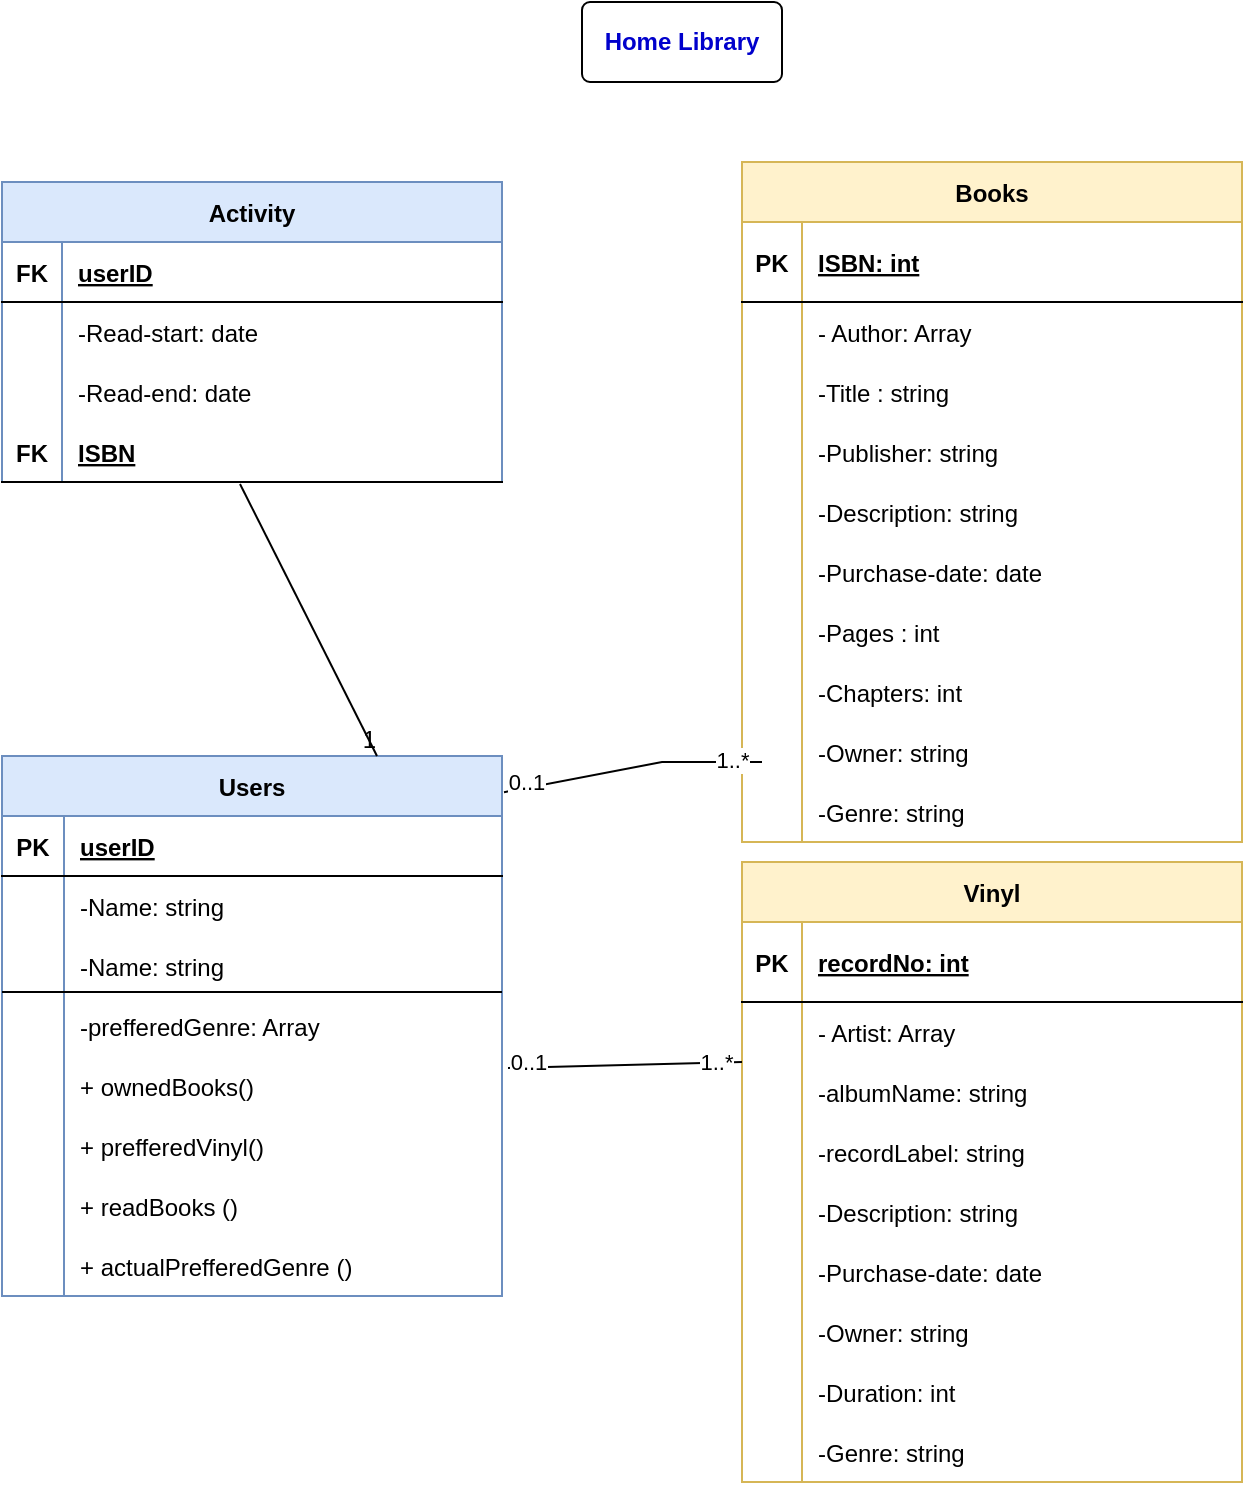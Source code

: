 <mxfile version="14.5.10" type="github">
  <diagram id="R2lEEEUBdFMjLlhIrx00" name="Page-1">
    <mxGraphModel dx="1108" dy="393" grid="1" gridSize="10" guides="1" tooltips="1" connect="1" arrows="1" fold="1" page="1" pageScale="1" pageWidth="850" pageHeight="1100" math="0" shadow="0" extFonts="Permanent Marker^https://fonts.googleapis.com/css?family=Permanent+Marker">
      <root>
        <mxCell id="0" />
        <mxCell id="1" parent="0" />
        <mxCell id="C-vyLk0tnHw3VtMMgP7b-2" value="Books" style="shape=table;startSize=30;container=1;collapsible=1;childLayout=tableLayout;fixedRows=1;rowLines=0;fontStyle=1;align=center;resizeLast=1;fillColor=#fff2cc;strokeColor=#d6b656;" parent="1" vertex="1">
          <mxGeometry x="450" y="120" width="250" height="340" as="geometry" />
        </mxCell>
        <mxCell id="C-vyLk0tnHw3VtMMgP7b-3" value="" style="shape=partialRectangle;collapsible=0;dropTarget=0;pointerEvents=0;fillColor=none;points=[[0,0.5],[1,0.5]];portConstraint=eastwest;top=0;left=0;right=0;bottom=1;" parent="C-vyLk0tnHw3VtMMgP7b-2" vertex="1">
          <mxGeometry y="30" width="250" height="40" as="geometry" />
        </mxCell>
        <mxCell id="C-vyLk0tnHw3VtMMgP7b-4" value="PK" style="shape=partialRectangle;overflow=hidden;connectable=0;fillColor=none;top=0;left=0;bottom=0;right=0;fontStyle=1;" parent="C-vyLk0tnHw3VtMMgP7b-3" vertex="1">
          <mxGeometry width="30" height="40" as="geometry" />
        </mxCell>
        <mxCell id="C-vyLk0tnHw3VtMMgP7b-5" value="ISBN: int" style="shape=partialRectangle;overflow=hidden;connectable=0;fillColor=none;top=0;left=0;bottom=0;right=0;align=left;spacingLeft=6;fontStyle=5;" parent="C-vyLk0tnHw3VtMMgP7b-3" vertex="1">
          <mxGeometry x="30" width="220" height="40" as="geometry" />
        </mxCell>
        <mxCell id="C-vyLk0tnHw3VtMMgP7b-6" value="" style="shape=partialRectangle;collapsible=0;dropTarget=0;pointerEvents=0;fillColor=none;points=[[0,0.5],[1,0.5]];portConstraint=eastwest;top=0;left=0;right=0;bottom=0;" parent="C-vyLk0tnHw3VtMMgP7b-2" vertex="1">
          <mxGeometry y="70" width="250" height="30" as="geometry" />
        </mxCell>
        <mxCell id="C-vyLk0tnHw3VtMMgP7b-7" value="" style="shape=partialRectangle;overflow=hidden;connectable=0;fillColor=none;top=0;left=0;bottom=0;right=0;" parent="C-vyLk0tnHw3VtMMgP7b-6" vertex="1">
          <mxGeometry width="30" height="30" as="geometry" />
        </mxCell>
        <mxCell id="C-vyLk0tnHw3VtMMgP7b-8" value="- Author: Array " style="shape=partialRectangle;overflow=hidden;connectable=0;fillColor=none;top=0;left=0;bottom=0;right=0;align=left;spacingLeft=6;" parent="C-vyLk0tnHw3VtMMgP7b-6" vertex="1">
          <mxGeometry x="30" width="220" height="30" as="geometry" />
        </mxCell>
        <mxCell id="C-vyLk0tnHw3VtMMgP7b-9" value="" style="shape=partialRectangle;collapsible=0;dropTarget=0;pointerEvents=0;fillColor=none;points=[[0,0.5],[1,0.5]];portConstraint=eastwest;top=0;left=0;right=0;bottom=0;" parent="C-vyLk0tnHw3VtMMgP7b-2" vertex="1">
          <mxGeometry y="100" width="250" height="30" as="geometry" />
        </mxCell>
        <mxCell id="C-vyLk0tnHw3VtMMgP7b-10" value="" style="shape=partialRectangle;overflow=hidden;connectable=0;fillColor=none;top=0;left=0;bottom=0;right=0;" parent="C-vyLk0tnHw3VtMMgP7b-9" vertex="1">
          <mxGeometry width="30" height="30" as="geometry" />
        </mxCell>
        <mxCell id="C-vyLk0tnHw3VtMMgP7b-11" value="-Title : string" style="shape=partialRectangle;overflow=hidden;connectable=0;fillColor=none;top=0;left=0;bottom=0;right=0;align=left;spacingLeft=6;" parent="C-vyLk0tnHw3VtMMgP7b-9" vertex="1">
          <mxGeometry x="30" width="220" height="30" as="geometry" />
        </mxCell>
        <mxCell id="PDl4b5CSxf0Cn3sSqmIl-9" value="" style="shape=partialRectangle;collapsible=0;dropTarget=0;pointerEvents=0;fillColor=none;points=[[0,0.5],[1,0.5]];portConstraint=eastwest;top=0;left=0;right=0;bottom=0;" parent="C-vyLk0tnHw3VtMMgP7b-2" vertex="1">
          <mxGeometry y="130" width="250" height="30" as="geometry" />
        </mxCell>
        <mxCell id="PDl4b5CSxf0Cn3sSqmIl-10" value="" style="shape=partialRectangle;overflow=hidden;connectable=0;fillColor=none;top=0;left=0;bottom=0;right=0;" parent="PDl4b5CSxf0Cn3sSqmIl-9" vertex="1">
          <mxGeometry width="30" height="30" as="geometry" />
        </mxCell>
        <mxCell id="PDl4b5CSxf0Cn3sSqmIl-11" value="-Publisher: string" style="shape=partialRectangle;overflow=hidden;connectable=0;fillColor=none;top=0;left=0;bottom=0;right=0;align=left;spacingLeft=6;" parent="PDl4b5CSxf0Cn3sSqmIl-9" vertex="1">
          <mxGeometry x="30" width="220" height="30" as="geometry" />
        </mxCell>
        <mxCell id="PDl4b5CSxf0Cn3sSqmIl-12" value="" style="shape=partialRectangle;collapsible=0;dropTarget=0;pointerEvents=0;fillColor=none;points=[[0,0.5],[1,0.5]];portConstraint=eastwest;top=0;left=0;right=0;bottom=0;" parent="C-vyLk0tnHw3VtMMgP7b-2" vertex="1">
          <mxGeometry y="160" width="250" height="30" as="geometry" />
        </mxCell>
        <mxCell id="PDl4b5CSxf0Cn3sSqmIl-13" value="" style="shape=partialRectangle;overflow=hidden;connectable=0;fillColor=none;top=0;left=0;bottom=0;right=0;" parent="PDl4b5CSxf0Cn3sSqmIl-12" vertex="1">
          <mxGeometry width="30" height="30" as="geometry" />
        </mxCell>
        <mxCell id="PDl4b5CSxf0Cn3sSqmIl-14" value="-Description: string" style="shape=partialRectangle;overflow=hidden;connectable=0;fillColor=none;top=0;left=0;bottom=0;right=0;align=left;spacingLeft=6;" parent="PDl4b5CSxf0Cn3sSqmIl-12" vertex="1">
          <mxGeometry x="30" width="220" height="30" as="geometry" />
        </mxCell>
        <mxCell id="PDl4b5CSxf0Cn3sSqmIl-21" value="" style="shape=partialRectangle;collapsible=0;dropTarget=0;pointerEvents=0;fillColor=none;points=[[0,0.5],[1,0.5]];portConstraint=eastwest;top=0;left=0;right=0;bottom=0;" parent="C-vyLk0tnHw3VtMMgP7b-2" vertex="1">
          <mxGeometry y="190" width="250" height="30" as="geometry" />
        </mxCell>
        <mxCell id="PDl4b5CSxf0Cn3sSqmIl-22" value="" style="shape=partialRectangle;overflow=hidden;connectable=0;fillColor=none;top=0;left=0;bottom=0;right=0;" parent="PDl4b5CSxf0Cn3sSqmIl-21" vertex="1">
          <mxGeometry width="30" height="30" as="geometry" />
        </mxCell>
        <mxCell id="PDl4b5CSxf0Cn3sSqmIl-23" value="-Purchase-date: date" style="shape=partialRectangle;overflow=hidden;connectable=0;fillColor=none;top=0;left=0;bottom=0;right=0;align=left;spacingLeft=6;" parent="PDl4b5CSxf0Cn3sSqmIl-21" vertex="1">
          <mxGeometry x="30" width="220" height="30" as="geometry" />
        </mxCell>
        <mxCell id="PDl4b5CSxf0Cn3sSqmIl-30" value="" style="shape=partialRectangle;collapsible=0;dropTarget=0;pointerEvents=0;fillColor=none;points=[[0,0.5],[1,0.5]];portConstraint=eastwest;top=0;left=0;right=0;bottom=0;" parent="C-vyLk0tnHw3VtMMgP7b-2" vertex="1">
          <mxGeometry y="220" width="250" height="30" as="geometry" />
        </mxCell>
        <mxCell id="PDl4b5CSxf0Cn3sSqmIl-31" value="" style="shape=partialRectangle;overflow=hidden;connectable=0;fillColor=none;top=0;left=0;bottom=0;right=0;" parent="PDl4b5CSxf0Cn3sSqmIl-30" vertex="1">
          <mxGeometry width="30" height="30" as="geometry" />
        </mxCell>
        <mxCell id="PDl4b5CSxf0Cn3sSqmIl-32" value="-Pages : int" style="shape=partialRectangle;overflow=hidden;connectable=0;fillColor=none;top=0;left=0;bottom=0;right=0;align=left;spacingLeft=6;" parent="PDl4b5CSxf0Cn3sSqmIl-30" vertex="1">
          <mxGeometry x="30" width="220" height="30" as="geometry" />
        </mxCell>
        <mxCell id="PDl4b5CSxf0Cn3sSqmIl-33" value="" style="shape=partialRectangle;collapsible=0;dropTarget=0;pointerEvents=0;fillColor=none;points=[[0,0.5],[1,0.5]];portConstraint=eastwest;top=0;left=0;right=0;bottom=0;" parent="C-vyLk0tnHw3VtMMgP7b-2" vertex="1">
          <mxGeometry y="250" width="250" height="30" as="geometry" />
        </mxCell>
        <mxCell id="PDl4b5CSxf0Cn3sSqmIl-34" value="" style="shape=partialRectangle;overflow=hidden;connectable=0;fillColor=none;top=0;left=0;bottom=0;right=0;" parent="PDl4b5CSxf0Cn3sSqmIl-33" vertex="1">
          <mxGeometry width="30" height="30" as="geometry" />
        </mxCell>
        <mxCell id="PDl4b5CSxf0Cn3sSqmIl-35" value="-Chapters: int" style="shape=partialRectangle;overflow=hidden;connectable=0;fillColor=none;top=0;left=0;bottom=0;right=0;align=left;spacingLeft=6;" parent="PDl4b5CSxf0Cn3sSqmIl-33" vertex="1">
          <mxGeometry x="30" width="220" height="30" as="geometry" />
        </mxCell>
        <mxCell id="PDl4b5CSxf0Cn3sSqmIl-90" value="" style="shape=partialRectangle;collapsible=0;dropTarget=0;pointerEvents=0;fillColor=none;points=[[0,0.5],[1,0.5]];portConstraint=eastwest;top=0;left=0;right=0;bottom=0;" parent="C-vyLk0tnHw3VtMMgP7b-2" vertex="1">
          <mxGeometry y="280" width="250" height="30" as="geometry" />
        </mxCell>
        <mxCell id="PDl4b5CSxf0Cn3sSqmIl-91" value="" style="shape=partialRectangle;overflow=hidden;connectable=0;fillColor=none;top=0;left=0;bottom=0;right=0;" parent="PDl4b5CSxf0Cn3sSqmIl-90" vertex="1">
          <mxGeometry width="30" height="30" as="geometry" />
        </mxCell>
        <mxCell id="PDl4b5CSxf0Cn3sSqmIl-92" value="-Owner: string" style="shape=partialRectangle;overflow=hidden;connectable=0;fillColor=none;top=0;left=0;bottom=0;right=0;align=left;spacingLeft=6;" parent="PDl4b5CSxf0Cn3sSqmIl-90" vertex="1">
          <mxGeometry x="30" width="220" height="30" as="geometry" />
        </mxCell>
        <mxCell id="PDl4b5CSxf0Cn3sSqmIl-138" value="" style="shape=partialRectangle;collapsible=0;dropTarget=0;pointerEvents=0;fillColor=none;points=[[0,0.5],[1,0.5]];portConstraint=eastwest;top=0;left=0;right=0;bottom=0;" parent="C-vyLk0tnHw3VtMMgP7b-2" vertex="1">
          <mxGeometry y="310" width="250" height="30" as="geometry" />
        </mxCell>
        <mxCell id="PDl4b5CSxf0Cn3sSqmIl-139" value="" style="shape=partialRectangle;overflow=hidden;connectable=0;fillColor=none;top=0;left=0;bottom=0;right=0;" parent="PDl4b5CSxf0Cn3sSqmIl-138" vertex="1">
          <mxGeometry width="30" height="30" as="geometry" />
        </mxCell>
        <mxCell id="PDl4b5CSxf0Cn3sSqmIl-140" value="-Genre: string" style="shape=partialRectangle;overflow=hidden;connectable=0;fillColor=none;top=0;left=0;bottom=0;right=0;align=left;spacingLeft=6;" parent="PDl4b5CSxf0Cn3sSqmIl-138" vertex="1">
          <mxGeometry x="30" width="220" height="30" as="geometry" />
        </mxCell>
        <mxCell id="C-vyLk0tnHw3VtMMgP7b-13" value="Users" style="shape=table;startSize=30;container=1;collapsible=1;childLayout=tableLayout;fixedRows=1;rowLines=0;fontStyle=1;align=center;resizeLast=1;fillColor=#dae8fc;strokeColor=#6c8ebf;" parent="1" vertex="1">
          <mxGeometry x="80" y="417" width="250" height="270" as="geometry" />
        </mxCell>
        <mxCell id="C-vyLk0tnHw3VtMMgP7b-14" value="" style="shape=partialRectangle;collapsible=0;dropTarget=0;pointerEvents=0;fillColor=none;points=[[0,0.5],[1,0.5]];portConstraint=eastwest;top=0;left=0;right=0;bottom=1;" parent="C-vyLk0tnHw3VtMMgP7b-13" vertex="1">
          <mxGeometry y="30" width="250" height="30" as="geometry" />
        </mxCell>
        <mxCell id="C-vyLk0tnHw3VtMMgP7b-15" value="PK" style="shape=partialRectangle;overflow=hidden;connectable=0;fillColor=none;top=0;left=0;bottom=0;right=0;fontStyle=1;" parent="C-vyLk0tnHw3VtMMgP7b-14" vertex="1">
          <mxGeometry width="31" height="30" as="geometry" />
        </mxCell>
        <mxCell id="C-vyLk0tnHw3VtMMgP7b-16" value="userID" style="shape=partialRectangle;overflow=hidden;connectable=0;fillColor=none;top=0;left=0;bottom=0;right=0;align=left;spacingLeft=6;fontStyle=5;" parent="C-vyLk0tnHw3VtMMgP7b-14" vertex="1">
          <mxGeometry x="31" width="219" height="30" as="geometry" />
        </mxCell>
        <mxCell id="C-vyLk0tnHw3VtMMgP7b-17" value="" style="shape=partialRectangle;collapsible=0;dropTarget=0;pointerEvents=0;fillColor=none;points=[[0,0.5],[1,0.5]];portConstraint=eastwest;top=0;left=0;right=0;bottom=0;" parent="C-vyLk0tnHw3VtMMgP7b-13" vertex="1">
          <mxGeometry y="60" width="250" height="30" as="geometry" />
        </mxCell>
        <mxCell id="C-vyLk0tnHw3VtMMgP7b-18" value="" style="shape=partialRectangle;overflow=hidden;connectable=0;fillColor=none;top=0;left=0;bottom=0;right=0;" parent="C-vyLk0tnHw3VtMMgP7b-17" vertex="1">
          <mxGeometry width="31" height="30" as="geometry" />
        </mxCell>
        <mxCell id="C-vyLk0tnHw3VtMMgP7b-19" value="-Name: string" style="shape=partialRectangle;overflow=hidden;connectable=0;fillColor=none;top=0;left=0;bottom=0;right=0;align=left;spacingLeft=6;" parent="C-vyLk0tnHw3VtMMgP7b-17" vertex="1">
          <mxGeometry x="31" width="219" height="30" as="geometry" />
        </mxCell>
        <mxCell id="PDl4b5CSxf0Cn3sSqmIl-157" value="" style="shape=partialRectangle;collapsible=0;dropTarget=0;pointerEvents=0;fillColor=none;points=[[0,0.5],[1,0.5]];portConstraint=eastwest;top=0;left=0;right=0;bottom=0;" parent="C-vyLk0tnHw3VtMMgP7b-13" vertex="1">
          <mxGeometry y="90" width="250" height="30" as="geometry" />
        </mxCell>
        <mxCell id="PDl4b5CSxf0Cn3sSqmIl-158" value="" style="shape=partialRectangle;overflow=hidden;connectable=0;fillColor=none;top=0;left=0;bottom=0;right=0;" parent="PDl4b5CSxf0Cn3sSqmIl-157" vertex="1">
          <mxGeometry width="31" height="30" as="geometry" />
        </mxCell>
        <mxCell id="PDl4b5CSxf0Cn3sSqmIl-159" value="-Name: string" style="shape=partialRectangle;overflow=hidden;connectable=0;fillColor=none;top=0;left=0;bottom=0;right=0;align=left;spacingLeft=6;" parent="PDl4b5CSxf0Cn3sSqmIl-157" vertex="1">
          <mxGeometry x="31" width="219" height="30" as="geometry" />
        </mxCell>
        <mxCell id="PDl4b5CSxf0Cn3sSqmIl-141" value="" style="shape=partialRectangle;collapsible=0;dropTarget=0;pointerEvents=0;fillColor=none;points=[[0,0.5],[1,0.5]];portConstraint=eastwest;top=0;left=0;right=0;bottom=0;" parent="C-vyLk0tnHw3VtMMgP7b-13" vertex="1">
          <mxGeometry y="120" width="250" height="30" as="geometry" />
        </mxCell>
        <mxCell id="PDl4b5CSxf0Cn3sSqmIl-142" value="" style="shape=partialRectangle;overflow=hidden;connectable=0;fillColor=none;top=0;left=0;bottom=0;right=0;" parent="PDl4b5CSxf0Cn3sSqmIl-141" vertex="1">
          <mxGeometry width="31" height="30" as="geometry" />
        </mxCell>
        <mxCell id="PDl4b5CSxf0Cn3sSqmIl-143" value="-prefferedGenre: Array" style="shape=partialRectangle;overflow=hidden;connectable=0;fillColor=none;top=0;left=0;bottom=0;right=0;align=left;spacingLeft=6;" parent="PDl4b5CSxf0Cn3sSqmIl-141" vertex="1">
          <mxGeometry x="31" width="219" height="30" as="geometry" />
        </mxCell>
        <mxCell id="PDl4b5CSxf0Cn3sSqmIl-66" value="" style="shape=partialRectangle;collapsible=0;dropTarget=0;pointerEvents=0;fillColor=none;points=[[0,0.5],[1,0.5]];portConstraint=eastwest;top=0;left=0;right=0;bottom=0;" parent="C-vyLk0tnHw3VtMMgP7b-13" vertex="1">
          <mxGeometry y="150" width="250" height="30" as="geometry" />
        </mxCell>
        <mxCell id="PDl4b5CSxf0Cn3sSqmIl-67" value="" style="shape=partialRectangle;overflow=hidden;connectable=0;fillColor=none;top=0;left=0;bottom=0;right=0;" parent="PDl4b5CSxf0Cn3sSqmIl-66" vertex="1">
          <mxGeometry width="31" height="30" as="geometry" />
        </mxCell>
        <mxCell id="PDl4b5CSxf0Cn3sSqmIl-68" value="+ ownedBooks()" style="shape=partialRectangle;overflow=hidden;connectable=0;fillColor=none;top=0;left=0;bottom=0;right=0;align=left;spacingLeft=6;" parent="PDl4b5CSxf0Cn3sSqmIl-66" vertex="1">
          <mxGeometry x="31" width="219" height="30" as="geometry" />
        </mxCell>
        <mxCell id="PDl4b5CSxf0Cn3sSqmIl-150" value="" style="shape=partialRectangle;collapsible=0;dropTarget=0;pointerEvents=0;fillColor=none;points=[[0,0.5],[1,0.5]];portConstraint=eastwest;top=0;left=0;right=0;bottom=0;" parent="C-vyLk0tnHw3VtMMgP7b-13" vertex="1">
          <mxGeometry y="180" width="250" height="30" as="geometry" />
        </mxCell>
        <mxCell id="PDl4b5CSxf0Cn3sSqmIl-151" value="" style="shape=partialRectangle;overflow=hidden;connectable=0;fillColor=none;top=0;left=0;bottom=0;right=0;" parent="PDl4b5CSxf0Cn3sSqmIl-150" vertex="1">
          <mxGeometry width="31" height="30" as="geometry" />
        </mxCell>
        <mxCell id="PDl4b5CSxf0Cn3sSqmIl-152" value="+ prefferedVinyl()" style="shape=partialRectangle;overflow=hidden;connectable=0;fillColor=none;top=0;left=0;bottom=0;right=0;align=left;spacingLeft=6;" parent="PDl4b5CSxf0Cn3sSqmIl-150" vertex="1">
          <mxGeometry x="31" width="219" height="30" as="geometry" />
        </mxCell>
        <mxCell id="PDl4b5CSxf0Cn3sSqmIl-36" value="" style="shape=partialRectangle;collapsible=0;dropTarget=0;pointerEvents=0;fillColor=none;points=[[0,0.5],[1,0.5]];portConstraint=eastwest;top=0;left=0;right=0;bottom=0;" parent="C-vyLk0tnHw3VtMMgP7b-13" vertex="1">
          <mxGeometry y="210" width="250" height="30" as="geometry" />
        </mxCell>
        <mxCell id="PDl4b5CSxf0Cn3sSqmIl-37" value="" style="shape=partialRectangle;overflow=hidden;connectable=0;fillColor=none;top=0;left=0;bottom=0;right=0;" parent="PDl4b5CSxf0Cn3sSqmIl-36" vertex="1">
          <mxGeometry width="31" height="30" as="geometry" />
        </mxCell>
        <mxCell id="PDl4b5CSxf0Cn3sSqmIl-38" value="+ readBooks ()" style="shape=partialRectangle;overflow=hidden;connectable=0;fillColor=none;top=0;left=0;bottom=0;right=0;align=left;spacingLeft=6;" parent="PDl4b5CSxf0Cn3sSqmIl-36" vertex="1">
          <mxGeometry x="31" width="219" height="30" as="geometry" />
        </mxCell>
        <mxCell id="PDl4b5CSxf0Cn3sSqmIl-166" value="" style="shape=partialRectangle;collapsible=0;dropTarget=0;pointerEvents=0;fillColor=none;points=[[0,0.5],[1,0.5]];portConstraint=eastwest;top=0;left=0;right=0;bottom=0;" parent="C-vyLk0tnHw3VtMMgP7b-13" vertex="1">
          <mxGeometry y="240" width="250" height="30" as="geometry" />
        </mxCell>
        <mxCell id="PDl4b5CSxf0Cn3sSqmIl-167" value="" style="shape=partialRectangle;overflow=hidden;connectable=0;fillColor=none;top=0;left=0;bottom=0;right=0;" parent="PDl4b5CSxf0Cn3sSqmIl-166" vertex="1">
          <mxGeometry width="31" height="30" as="geometry" />
        </mxCell>
        <mxCell id="PDl4b5CSxf0Cn3sSqmIl-168" value="+ actualPrefferedGenre ()" style="shape=partialRectangle;overflow=hidden;connectable=0;fillColor=none;top=0;left=0;bottom=0;right=0;align=left;spacingLeft=6;" parent="PDl4b5CSxf0Cn3sSqmIl-166" vertex="1">
          <mxGeometry x="31" width="219" height="30" as="geometry" />
        </mxCell>
        <mxCell id="PDl4b5CSxf0Cn3sSqmIl-49" value="&lt;span style=&quot;font-weight: 700&quot;&gt;&lt;font color=&quot;#0000cc&quot;&gt;Home Library&lt;/font&gt;&lt;/span&gt;" style="rounded=1;arcSize=10;whiteSpace=wrap;html=1;align=center;" parent="1" vertex="1">
          <mxGeometry x="370" y="40" width="100" height="40" as="geometry" />
        </mxCell>
        <mxCell id="PDl4b5CSxf0Cn3sSqmIl-63" value="" style="endArrow=none;html=1;rounded=0;exitX=1.004;exitY=0.067;exitDx=0;exitDy=0;exitPerimeter=0;" parent="1" source="C-vyLk0tnHw3VtMMgP7b-13" edge="1">
          <mxGeometry relative="1" as="geometry">
            <mxPoint x="350" y="421" as="sourcePoint" />
            <mxPoint x="460" y="420" as="targetPoint" />
            <Array as="points">
              <mxPoint x="410" y="420" />
            </Array>
          </mxGeometry>
        </mxCell>
        <mxCell id="PDl4b5CSxf0Cn3sSqmIl-64" value="0..1" style="edgeLabel;html=1;align=center;verticalAlign=middle;resizable=0;points=[];" parent="PDl4b5CSxf0Cn3sSqmIl-63" vertex="1" connectable="0">
          <mxGeometry x="-0.825" y="3" relative="1" as="geometry">
            <mxPoint as="offset" />
          </mxGeometry>
        </mxCell>
        <mxCell id="PDl4b5CSxf0Cn3sSqmIl-65" value="1..*" style="edgeLabel;html=1;align=center;verticalAlign=middle;resizable=0;points=[];" parent="PDl4b5CSxf0Cn3sSqmIl-63" vertex="1" connectable="0">
          <mxGeometry x="0.75" y="1" relative="1" as="geometry">
            <mxPoint x="1" as="offset" />
          </mxGeometry>
        </mxCell>
        <mxCell id="PDl4b5CSxf0Cn3sSqmIl-69" value="Activity" style="shape=table;startSize=30;container=1;collapsible=1;childLayout=tableLayout;fixedRows=1;rowLines=0;fontStyle=1;align=center;resizeLast=1;fillColor=#dae8fc;strokeColor=#6c8ebf;" parent="1" vertex="1">
          <mxGeometry x="80" y="130" width="250" height="150" as="geometry" />
        </mxCell>
        <mxCell id="PDl4b5CSxf0Cn3sSqmIl-70" value="" style="shape=partialRectangle;collapsible=0;dropTarget=0;pointerEvents=0;fillColor=none;points=[[0,0.5],[1,0.5]];portConstraint=eastwest;top=0;left=0;right=0;bottom=1;" parent="PDl4b5CSxf0Cn3sSqmIl-69" vertex="1">
          <mxGeometry y="30" width="250" height="30" as="geometry" />
        </mxCell>
        <mxCell id="PDl4b5CSxf0Cn3sSqmIl-71" value="FK" style="shape=partialRectangle;overflow=hidden;connectable=0;fillColor=none;top=0;left=0;bottom=0;right=0;fontStyle=1;" parent="PDl4b5CSxf0Cn3sSqmIl-70" vertex="1">
          <mxGeometry width="30" height="30" as="geometry" />
        </mxCell>
        <mxCell id="PDl4b5CSxf0Cn3sSqmIl-72" value="userID" style="shape=partialRectangle;overflow=hidden;connectable=0;fillColor=none;top=0;left=0;bottom=0;right=0;align=left;spacingLeft=6;fontStyle=5;" parent="PDl4b5CSxf0Cn3sSqmIl-70" vertex="1">
          <mxGeometry x="30" width="220" height="30" as="geometry" />
        </mxCell>
        <mxCell id="PDl4b5CSxf0Cn3sSqmIl-24" value="" style="shape=partialRectangle;collapsible=0;dropTarget=0;pointerEvents=0;fillColor=none;points=[[0,0.5],[1,0.5]];portConstraint=eastwest;top=0;left=0;right=0;bottom=0;" parent="PDl4b5CSxf0Cn3sSqmIl-69" vertex="1">
          <mxGeometry y="60" width="250" height="30" as="geometry" />
        </mxCell>
        <mxCell id="PDl4b5CSxf0Cn3sSqmIl-25" value="" style="shape=partialRectangle;overflow=hidden;connectable=0;fillColor=none;top=0;left=0;bottom=0;right=0;" parent="PDl4b5CSxf0Cn3sSqmIl-24" vertex="1">
          <mxGeometry width="30" height="30" as="geometry" />
        </mxCell>
        <mxCell id="PDl4b5CSxf0Cn3sSqmIl-26" value="-Read-start: date" style="shape=partialRectangle;overflow=hidden;connectable=0;fillColor=none;top=0;left=0;bottom=0;right=0;align=left;spacingLeft=6;" parent="PDl4b5CSxf0Cn3sSqmIl-24" vertex="1">
          <mxGeometry x="30" width="220" height="30" as="geometry" />
        </mxCell>
        <mxCell id="PDl4b5CSxf0Cn3sSqmIl-73" value="" style="shape=partialRectangle;collapsible=0;dropTarget=0;pointerEvents=0;fillColor=none;points=[[0,0.5],[1,0.5]];portConstraint=eastwest;top=0;left=0;right=0;bottom=0;" parent="PDl4b5CSxf0Cn3sSqmIl-69" vertex="1">
          <mxGeometry y="90" width="250" height="30" as="geometry" />
        </mxCell>
        <mxCell id="PDl4b5CSxf0Cn3sSqmIl-74" value="" style="shape=partialRectangle;overflow=hidden;connectable=0;fillColor=none;top=0;left=0;bottom=0;right=0;" parent="PDl4b5CSxf0Cn3sSqmIl-73" vertex="1">
          <mxGeometry width="30" height="30" as="geometry" />
        </mxCell>
        <mxCell id="PDl4b5CSxf0Cn3sSqmIl-75" value="-Read-end: date" style="shape=partialRectangle;overflow=hidden;connectable=0;fillColor=none;top=0;left=0;bottom=0;right=0;align=left;spacingLeft=6;" parent="PDl4b5CSxf0Cn3sSqmIl-73" vertex="1">
          <mxGeometry x="30" width="220" height="30" as="geometry" />
        </mxCell>
        <mxCell id="PDl4b5CSxf0Cn3sSqmIl-85" value="" style="shape=partialRectangle;collapsible=0;dropTarget=0;pointerEvents=0;fillColor=none;points=[[0,0.5],[1,0.5]];portConstraint=eastwest;top=0;left=0;right=0;bottom=1;" parent="PDl4b5CSxf0Cn3sSqmIl-69" vertex="1">
          <mxGeometry y="120" width="250" height="30" as="geometry" />
        </mxCell>
        <mxCell id="PDl4b5CSxf0Cn3sSqmIl-86" value="FK" style="shape=partialRectangle;overflow=hidden;connectable=0;fillColor=none;top=0;left=0;bottom=0;right=0;fontStyle=1;" parent="PDl4b5CSxf0Cn3sSqmIl-85" vertex="1">
          <mxGeometry width="30" height="30" as="geometry" />
        </mxCell>
        <mxCell id="PDl4b5CSxf0Cn3sSqmIl-87" value="ISBN" style="shape=partialRectangle;overflow=hidden;connectable=0;fillColor=none;top=0;left=0;bottom=0;right=0;align=left;spacingLeft=6;fontStyle=5;" parent="PDl4b5CSxf0Cn3sSqmIl-85" vertex="1">
          <mxGeometry x="30" width="220" height="30" as="geometry" />
        </mxCell>
        <mxCell id="PDl4b5CSxf0Cn3sSqmIl-88" value="" style="endArrow=none;html=1;rounded=0;exitX=0.476;exitY=1.033;exitDx=0;exitDy=0;exitPerimeter=0;entryX=0.75;entryY=0;entryDx=0;entryDy=0;" parent="1" source="PDl4b5CSxf0Cn3sSqmIl-85" target="C-vyLk0tnHw3VtMMgP7b-13" edge="1">
          <mxGeometry relative="1" as="geometry">
            <mxPoint x="140" y="330" as="sourcePoint" />
            <mxPoint x="300" y="330" as="targetPoint" />
          </mxGeometry>
        </mxCell>
        <mxCell id="PDl4b5CSxf0Cn3sSqmIl-89" value="1" style="resizable=0;html=1;align=right;verticalAlign=bottom;" parent="PDl4b5CSxf0Cn3sSqmIl-88" connectable="0" vertex="1">
          <mxGeometry x="1" relative="1" as="geometry" />
        </mxCell>
        <mxCell id="PDl4b5CSxf0Cn3sSqmIl-109" value="" style="line;strokeWidth=1;rotatable=0;dashed=0;labelPosition=right;align=left;verticalAlign=middle;spacingTop=0;spacingLeft=6;points=[];portConstraint=eastwest;" parent="1" vertex="1">
          <mxGeometry x="80" y="530" width="250" height="10" as="geometry" />
        </mxCell>
        <mxCell id="PDl4b5CSxf0Cn3sSqmIl-110" value="Vinyl" style="shape=table;startSize=30;container=1;collapsible=1;childLayout=tableLayout;fixedRows=1;rowLines=0;fontStyle=1;align=center;resizeLast=1;fillColor=#fff2cc;strokeColor=#d6b656;" parent="1" vertex="1">
          <mxGeometry x="450" y="470" width="250" height="310" as="geometry" />
        </mxCell>
        <mxCell id="PDl4b5CSxf0Cn3sSqmIl-111" value="" style="shape=partialRectangle;collapsible=0;dropTarget=0;pointerEvents=0;fillColor=none;points=[[0,0.5],[1,0.5]];portConstraint=eastwest;top=0;left=0;right=0;bottom=1;" parent="PDl4b5CSxf0Cn3sSqmIl-110" vertex="1">
          <mxGeometry y="30" width="250" height="40" as="geometry" />
        </mxCell>
        <mxCell id="PDl4b5CSxf0Cn3sSqmIl-112" value="PK" style="shape=partialRectangle;overflow=hidden;connectable=0;fillColor=none;top=0;left=0;bottom=0;right=0;fontStyle=1;" parent="PDl4b5CSxf0Cn3sSqmIl-111" vertex="1">
          <mxGeometry width="30" height="40" as="geometry" />
        </mxCell>
        <mxCell id="PDl4b5CSxf0Cn3sSqmIl-113" value="recordNo: int" style="shape=partialRectangle;overflow=hidden;connectable=0;fillColor=none;top=0;left=0;bottom=0;right=0;align=left;spacingLeft=6;fontStyle=5;" parent="PDl4b5CSxf0Cn3sSqmIl-111" vertex="1">
          <mxGeometry x="30" width="220" height="40" as="geometry" />
        </mxCell>
        <mxCell id="PDl4b5CSxf0Cn3sSqmIl-114" value="" style="shape=partialRectangle;collapsible=0;dropTarget=0;pointerEvents=0;fillColor=none;points=[[0,0.5],[1,0.5]];portConstraint=eastwest;top=0;left=0;right=0;bottom=0;" parent="PDl4b5CSxf0Cn3sSqmIl-110" vertex="1">
          <mxGeometry y="70" width="250" height="30" as="geometry" />
        </mxCell>
        <mxCell id="PDl4b5CSxf0Cn3sSqmIl-115" value="" style="shape=partialRectangle;overflow=hidden;connectable=0;fillColor=none;top=0;left=0;bottom=0;right=0;" parent="PDl4b5CSxf0Cn3sSqmIl-114" vertex="1">
          <mxGeometry width="30" height="30" as="geometry" />
        </mxCell>
        <mxCell id="PDl4b5CSxf0Cn3sSqmIl-116" value="- Artist: Array " style="shape=partialRectangle;overflow=hidden;connectable=0;fillColor=none;top=0;left=0;bottom=0;right=0;align=left;spacingLeft=6;" parent="PDl4b5CSxf0Cn3sSqmIl-114" vertex="1">
          <mxGeometry x="30" width="220" height="30" as="geometry" />
        </mxCell>
        <mxCell id="PDl4b5CSxf0Cn3sSqmIl-117" value="" style="shape=partialRectangle;collapsible=0;dropTarget=0;pointerEvents=0;fillColor=none;points=[[0,0.5],[1,0.5]];portConstraint=eastwest;top=0;left=0;right=0;bottom=0;" parent="PDl4b5CSxf0Cn3sSqmIl-110" vertex="1">
          <mxGeometry y="100" width="250" height="30" as="geometry" />
        </mxCell>
        <mxCell id="PDl4b5CSxf0Cn3sSqmIl-118" value="" style="shape=partialRectangle;overflow=hidden;connectable=0;fillColor=none;top=0;left=0;bottom=0;right=0;" parent="PDl4b5CSxf0Cn3sSqmIl-117" vertex="1">
          <mxGeometry width="30" height="30" as="geometry" />
        </mxCell>
        <mxCell id="PDl4b5CSxf0Cn3sSqmIl-119" value="-albumName: string" style="shape=partialRectangle;overflow=hidden;connectable=0;fillColor=none;top=0;left=0;bottom=0;right=0;align=left;spacingLeft=6;" parent="PDl4b5CSxf0Cn3sSqmIl-117" vertex="1">
          <mxGeometry x="30" width="220" height="30" as="geometry" />
        </mxCell>
        <mxCell id="PDl4b5CSxf0Cn3sSqmIl-120" value="" style="shape=partialRectangle;collapsible=0;dropTarget=0;pointerEvents=0;fillColor=none;points=[[0,0.5],[1,0.5]];portConstraint=eastwest;top=0;left=0;right=0;bottom=0;" parent="PDl4b5CSxf0Cn3sSqmIl-110" vertex="1">
          <mxGeometry y="130" width="250" height="30" as="geometry" />
        </mxCell>
        <mxCell id="PDl4b5CSxf0Cn3sSqmIl-121" value="" style="shape=partialRectangle;overflow=hidden;connectable=0;fillColor=none;top=0;left=0;bottom=0;right=0;" parent="PDl4b5CSxf0Cn3sSqmIl-120" vertex="1">
          <mxGeometry width="30" height="30" as="geometry" />
        </mxCell>
        <mxCell id="PDl4b5CSxf0Cn3sSqmIl-122" value="-recordLabel: string" style="shape=partialRectangle;overflow=hidden;connectable=0;fillColor=none;top=0;left=0;bottom=0;right=0;align=left;spacingLeft=6;" parent="PDl4b5CSxf0Cn3sSqmIl-120" vertex="1">
          <mxGeometry x="30" width="220" height="30" as="geometry" />
        </mxCell>
        <mxCell id="PDl4b5CSxf0Cn3sSqmIl-123" value="" style="shape=partialRectangle;collapsible=0;dropTarget=0;pointerEvents=0;fillColor=none;points=[[0,0.5],[1,0.5]];portConstraint=eastwest;top=0;left=0;right=0;bottom=0;" parent="PDl4b5CSxf0Cn3sSqmIl-110" vertex="1">
          <mxGeometry y="160" width="250" height="30" as="geometry" />
        </mxCell>
        <mxCell id="PDl4b5CSxf0Cn3sSqmIl-124" value="" style="shape=partialRectangle;overflow=hidden;connectable=0;fillColor=none;top=0;left=0;bottom=0;right=0;" parent="PDl4b5CSxf0Cn3sSqmIl-123" vertex="1">
          <mxGeometry width="30" height="30" as="geometry" />
        </mxCell>
        <mxCell id="PDl4b5CSxf0Cn3sSqmIl-125" value="-Description: string" style="shape=partialRectangle;overflow=hidden;connectable=0;fillColor=none;top=0;left=0;bottom=0;right=0;align=left;spacingLeft=6;" parent="PDl4b5CSxf0Cn3sSqmIl-123" vertex="1">
          <mxGeometry x="30" width="220" height="30" as="geometry" />
        </mxCell>
        <mxCell id="PDl4b5CSxf0Cn3sSqmIl-126" value="" style="shape=partialRectangle;collapsible=0;dropTarget=0;pointerEvents=0;fillColor=none;points=[[0,0.5],[1,0.5]];portConstraint=eastwest;top=0;left=0;right=0;bottom=0;" parent="PDl4b5CSxf0Cn3sSqmIl-110" vertex="1">
          <mxGeometry y="190" width="250" height="30" as="geometry" />
        </mxCell>
        <mxCell id="PDl4b5CSxf0Cn3sSqmIl-127" value="" style="shape=partialRectangle;overflow=hidden;connectable=0;fillColor=none;top=0;left=0;bottom=0;right=0;" parent="PDl4b5CSxf0Cn3sSqmIl-126" vertex="1">
          <mxGeometry width="30" height="30" as="geometry" />
        </mxCell>
        <mxCell id="PDl4b5CSxf0Cn3sSqmIl-128" value="-Purchase-date: date" style="shape=partialRectangle;overflow=hidden;connectable=0;fillColor=none;top=0;left=0;bottom=0;right=0;align=left;spacingLeft=6;" parent="PDl4b5CSxf0Cn3sSqmIl-126" vertex="1">
          <mxGeometry x="30" width="220" height="30" as="geometry" />
        </mxCell>
        <mxCell id="PDl4b5CSxf0Cn3sSqmIl-135" value="" style="shape=partialRectangle;collapsible=0;dropTarget=0;pointerEvents=0;fillColor=none;points=[[0,0.5],[1,0.5]];portConstraint=eastwest;top=0;left=0;right=0;bottom=0;" parent="PDl4b5CSxf0Cn3sSqmIl-110" vertex="1">
          <mxGeometry y="220" width="250" height="30" as="geometry" />
        </mxCell>
        <mxCell id="PDl4b5CSxf0Cn3sSqmIl-136" value="" style="shape=partialRectangle;overflow=hidden;connectable=0;fillColor=none;top=0;left=0;bottom=0;right=0;" parent="PDl4b5CSxf0Cn3sSqmIl-135" vertex="1">
          <mxGeometry width="30" height="30" as="geometry" />
        </mxCell>
        <mxCell id="PDl4b5CSxf0Cn3sSqmIl-137" value="-Owner: string" style="shape=partialRectangle;overflow=hidden;connectable=0;fillColor=none;top=0;left=0;bottom=0;right=0;align=left;spacingLeft=6;" parent="PDl4b5CSxf0Cn3sSqmIl-135" vertex="1">
          <mxGeometry x="30" width="220" height="30" as="geometry" />
        </mxCell>
        <mxCell id="PDl4b5CSxf0Cn3sSqmIl-144" value="" style="shape=partialRectangle;collapsible=0;dropTarget=0;pointerEvents=0;fillColor=none;points=[[0,0.5],[1,0.5]];portConstraint=eastwest;top=0;left=0;right=0;bottom=0;" parent="PDl4b5CSxf0Cn3sSqmIl-110" vertex="1">
          <mxGeometry y="250" width="250" height="30" as="geometry" />
        </mxCell>
        <mxCell id="PDl4b5CSxf0Cn3sSqmIl-145" value="" style="shape=partialRectangle;overflow=hidden;connectable=0;fillColor=none;top=0;left=0;bottom=0;right=0;" parent="PDl4b5CSxf0Cn3sSqmIl-144" vertex="1">
          <mxGeometry width="30" height="30" as="geometry" />
        </mxCell>
        <mxCell id="PDl4b5CSxf0Cn3sSqmIl-146" value="-Duration: int" style="shape=partialRectangle;overflow=hidden;connectable=0;fillColor=none;top=0;left=0;bottom=0;right=0;align=left;spacingLeft=6;" parent="PDl4b5CSxf0Cn3sSqmIl-144" vertex="1">
          <mxGeometry x="30" width="220" height="30" as="geometry" />
        </mxCell>
        <mxCell id="PDl4b5CSxf0Cn3sSqmIl-147" value="" style="shape=partialRectangle;collapsible=0;dropTarget=0;pointerEvents=0;fillColor=none;points=[[0,0.5],[1,0.5]];portConstraint=eastwest;top=0;left=0;right=0;bottom=0;" parent="PDl4b5CSxf0Cn3sSqmIl-110" vertex="1">
          <mxGeometry y="280" width="250" height="30" as="geometry" />
        </mxCell>
        <mxCell id="PDl4b5CSxf0Cn3sSqmIl-148" value="" style="shape=partialRectangle;overflow=hidden;connectable=0;fillColor=none;top=0;left=0;bottom=0;right=0;" parent="PDl4b5CSxf0Cn3sSqmIl-147" vertex="1">
          <mxGeometry width="30" height="30" as="geometry" />
        </mxCell>
        <mxCell id="PDl4b5CSxf0Cn3sSqmIl-149" value="-Genre: string" style="shape=partialRectangle;overflow=hidden;connectable=0;fillColor=none;top=0;left=0;bottom=0;right=0;align=left;spacingLeft=6;" parent="PDl4b5CSxf0Cn3sSqmIl-147" vertex="1">
          <mxGeometry x="30" width="220" height="30" as="geometry" />
        </mxCell>
        <mxCell id="PDl4b5CSxf0Cn3sSqmIl-154" value="" style="endArrow=none;html=1;rounded=0;exitX=1.012;exitY=0.2;exitDx=0;exitDy=0;exitPerimeter=0;" parent="1" source="PDl4b5CSxf0Cn3sSqmIl-66" edge="1">
          <mxGeometry relative="1" as="geometry">
            <mxPoint x="340" y="571" as="sourcePoint" />
            <mxPoint x="450" y="570" as="targetPoint" />
            <Array as="points" />
          </mxGeometry>
        </mxCell>
        <mxCell id="PDl4b5CSxf0Cn3sSqmIl-155" value="0..1" style="edgeLabel;html=1;align=center;verticalAlign=middle;resizable=0;points=[];" parent="PDl4b5CSxf0Cn3sSqmIl-154" vertex="1" connectable="0">
          <mxGeometry x="-0.825" y="3" relative="1" as="geometry">
            <mxPoint as="offset" />
          </mxGeometry>
        </mxCell>
        <mxCell id="PDl4b5CSxf0Cn3sSqmIl-156" value="1..*" style="edgeLabel;html=1;align=center;verticalAlign=middle;resizable=0;points=[];" parent="PDl4b5CSxf0Cn3sSqmIl-154" vertex="1" connectable="0">
          <mxGeometry x="0.75" y="1" relative="1" as="geometry">
            <mxPoint x="1" as="offset" />
          </mxGeometry>
        </mxCell>
      </root>
    </mxGraphModel>
  </diagram>
</mxfile>
